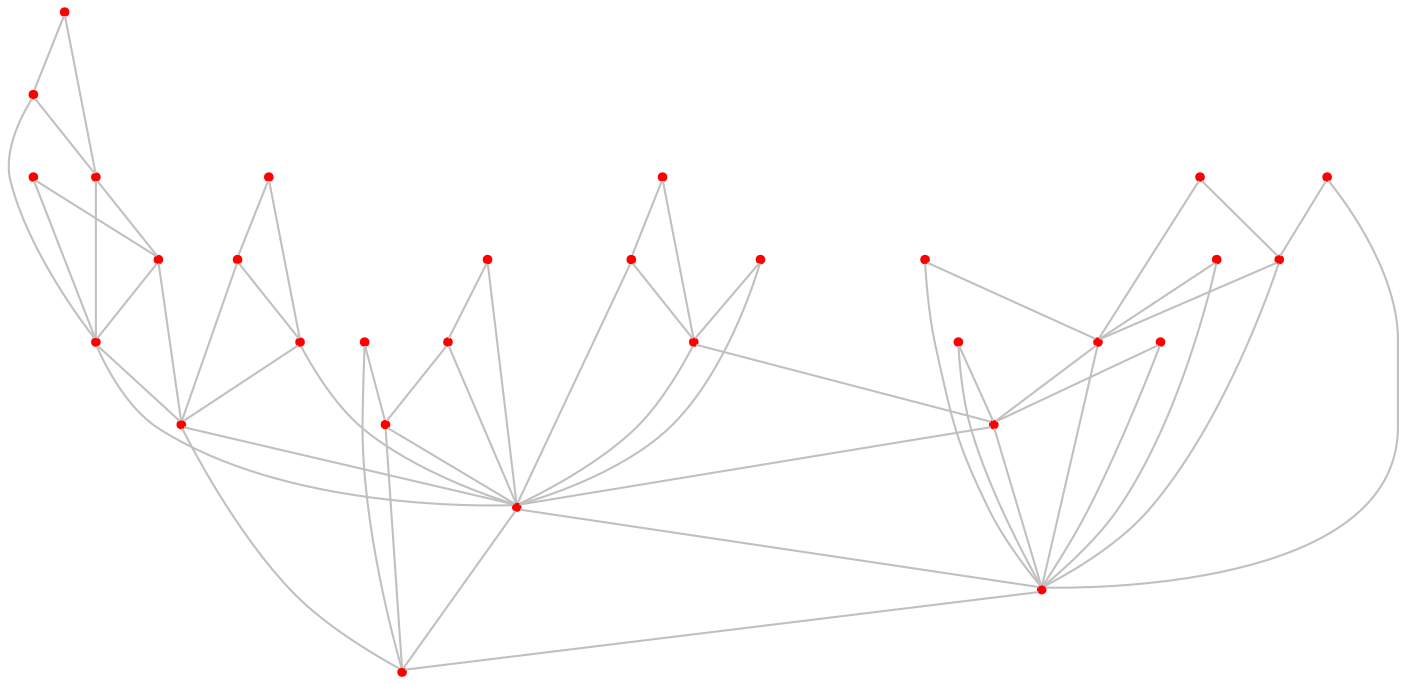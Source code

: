 graph {
	0 [color=red shape=point]
	1 [color=red shape=point]
	2 [color=red shape=point]
	3 [color=red shape=point]
	4 [color=red shape=point]
	5 [color=red shape=point]
	6 [color=red shape=point]
	7 [color=red shape=point]
	8 [color=red shape=point]
	9 [color=red shape=point]
	10 [color=red shape=point]
	11 [color=red shape=point]
	12 [color=red shape=point]
	13 [color=red shape=point]
	14 [color=red shape=point]
	15 [color=red shape=point]
	16 [color=red shape=point]
	17 [color=red shape=point]
	18 [color=red shape=point]
	19 [color=red shape=point]
	20 [color=red shape=point]
	21 [color=red shape=point]
	22 [color=red shape=point]
	23 [color=red shape=point]
	24 [color=red shape=point]
	25 [color=red shape=point]
	26 [color=red shape=point]
	27 [color=red shape=point]
	28 [color=red shape=point]
	29 [color=red shape=point]
	0 -- 1 [color=gray]
	1 -- 2 [color=gray]
	0 -- 2 [color=gray]
	3 -- 0 [color=gray]
	3 -- 1 [color=gray]
	4 -- 0 [color=gray]
	4 -- 2 [color=gray]
	5 -- 4 [color=gray]
	5 -- 0 [color=gray]
	6 -- 3 [color=gray]
	6 -- 1 [color=gray]
	7 -- 3 [color=gray]
	7 -- 1 [color=gray]
	8 -- 0 [color=gray]
	8 -- 2 [color=gray]
	9 -- 8 [color=gray]
	9 -- 0 [color=gray]
	10 -- 8 [color=gray]
	10 -- 0 [color=gray]
	11 -- 5 [color=gray]
	11 -- 0 [color=gray]
	12 -- 9 [color=gray]
	12 -- 8 [color=gray]
	13 -- 7 [color=gray]
	13 -- 1 [color=gray]
	14 -- 4 [color=gray]
	14 -- 2 [color=gray]
	15 -- 3 [color=gray]
	15 -- 0 [color=gray]
	16 -- 10 [color=gray]
	16 -- 8 [color=gray]
	17 -- 7 [color=gray]
	17 -- 1 [color=gray]
	18 -- 15 [color=gray]
	18 -- 0 [color=gray]
	19 -- 15 [color=gray]
	19 -- 0 [color=gray]
	20 -- 17 [color=gray]
	20 -- 1 [color=gray]
	21 -- 19 [color=gray]
	21 -- 15 [color=gray]
	22 -- 7 [color=gray]
	22 -- 1 [color=gray]
	23 -- 12 [color=gray]
	23 -- 9 [color=gray]
	24 -- 12 [color=gray]
	24 -- 9 [color=gray]
	25 -- 3 [color=gray]
	25 -- 1 [color=gray]
	26 -- 17 [color=gray]
	26 -- 7 [color=gray]
	27 -- 24 [color=gray]
	27 -- 9 [color=gray]
	28 -- 16 [color=gray]
	28 -- 10 [color=gray]
	29 -- 27 [color=gray]
	29 -- 24 [color=gray]
}
